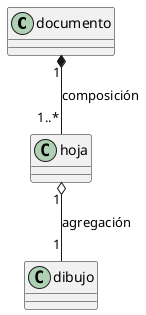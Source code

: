 @startuml ejer_11
/'
Suponga que un documento gráfico está compuesto de hojas. Cada hoja contiene un
objeto dibujo. Un objeto dibujo puede ser: texto, figura 2D, o grupo. Un grupo consta de
al menos dos objetos dibujo. Un objeto de dibujo puede ser a lo sumo miembro de un
grupo. Una figura 2D puede ser circulo o cuadrado.
'/

class documento
class hoja

documento "1" *--"1..*" hoja: composición

class dibujo
hoja "1" o--"1" dibujo: agregación
/'
Existe una contradiccion
'/



@enduml

